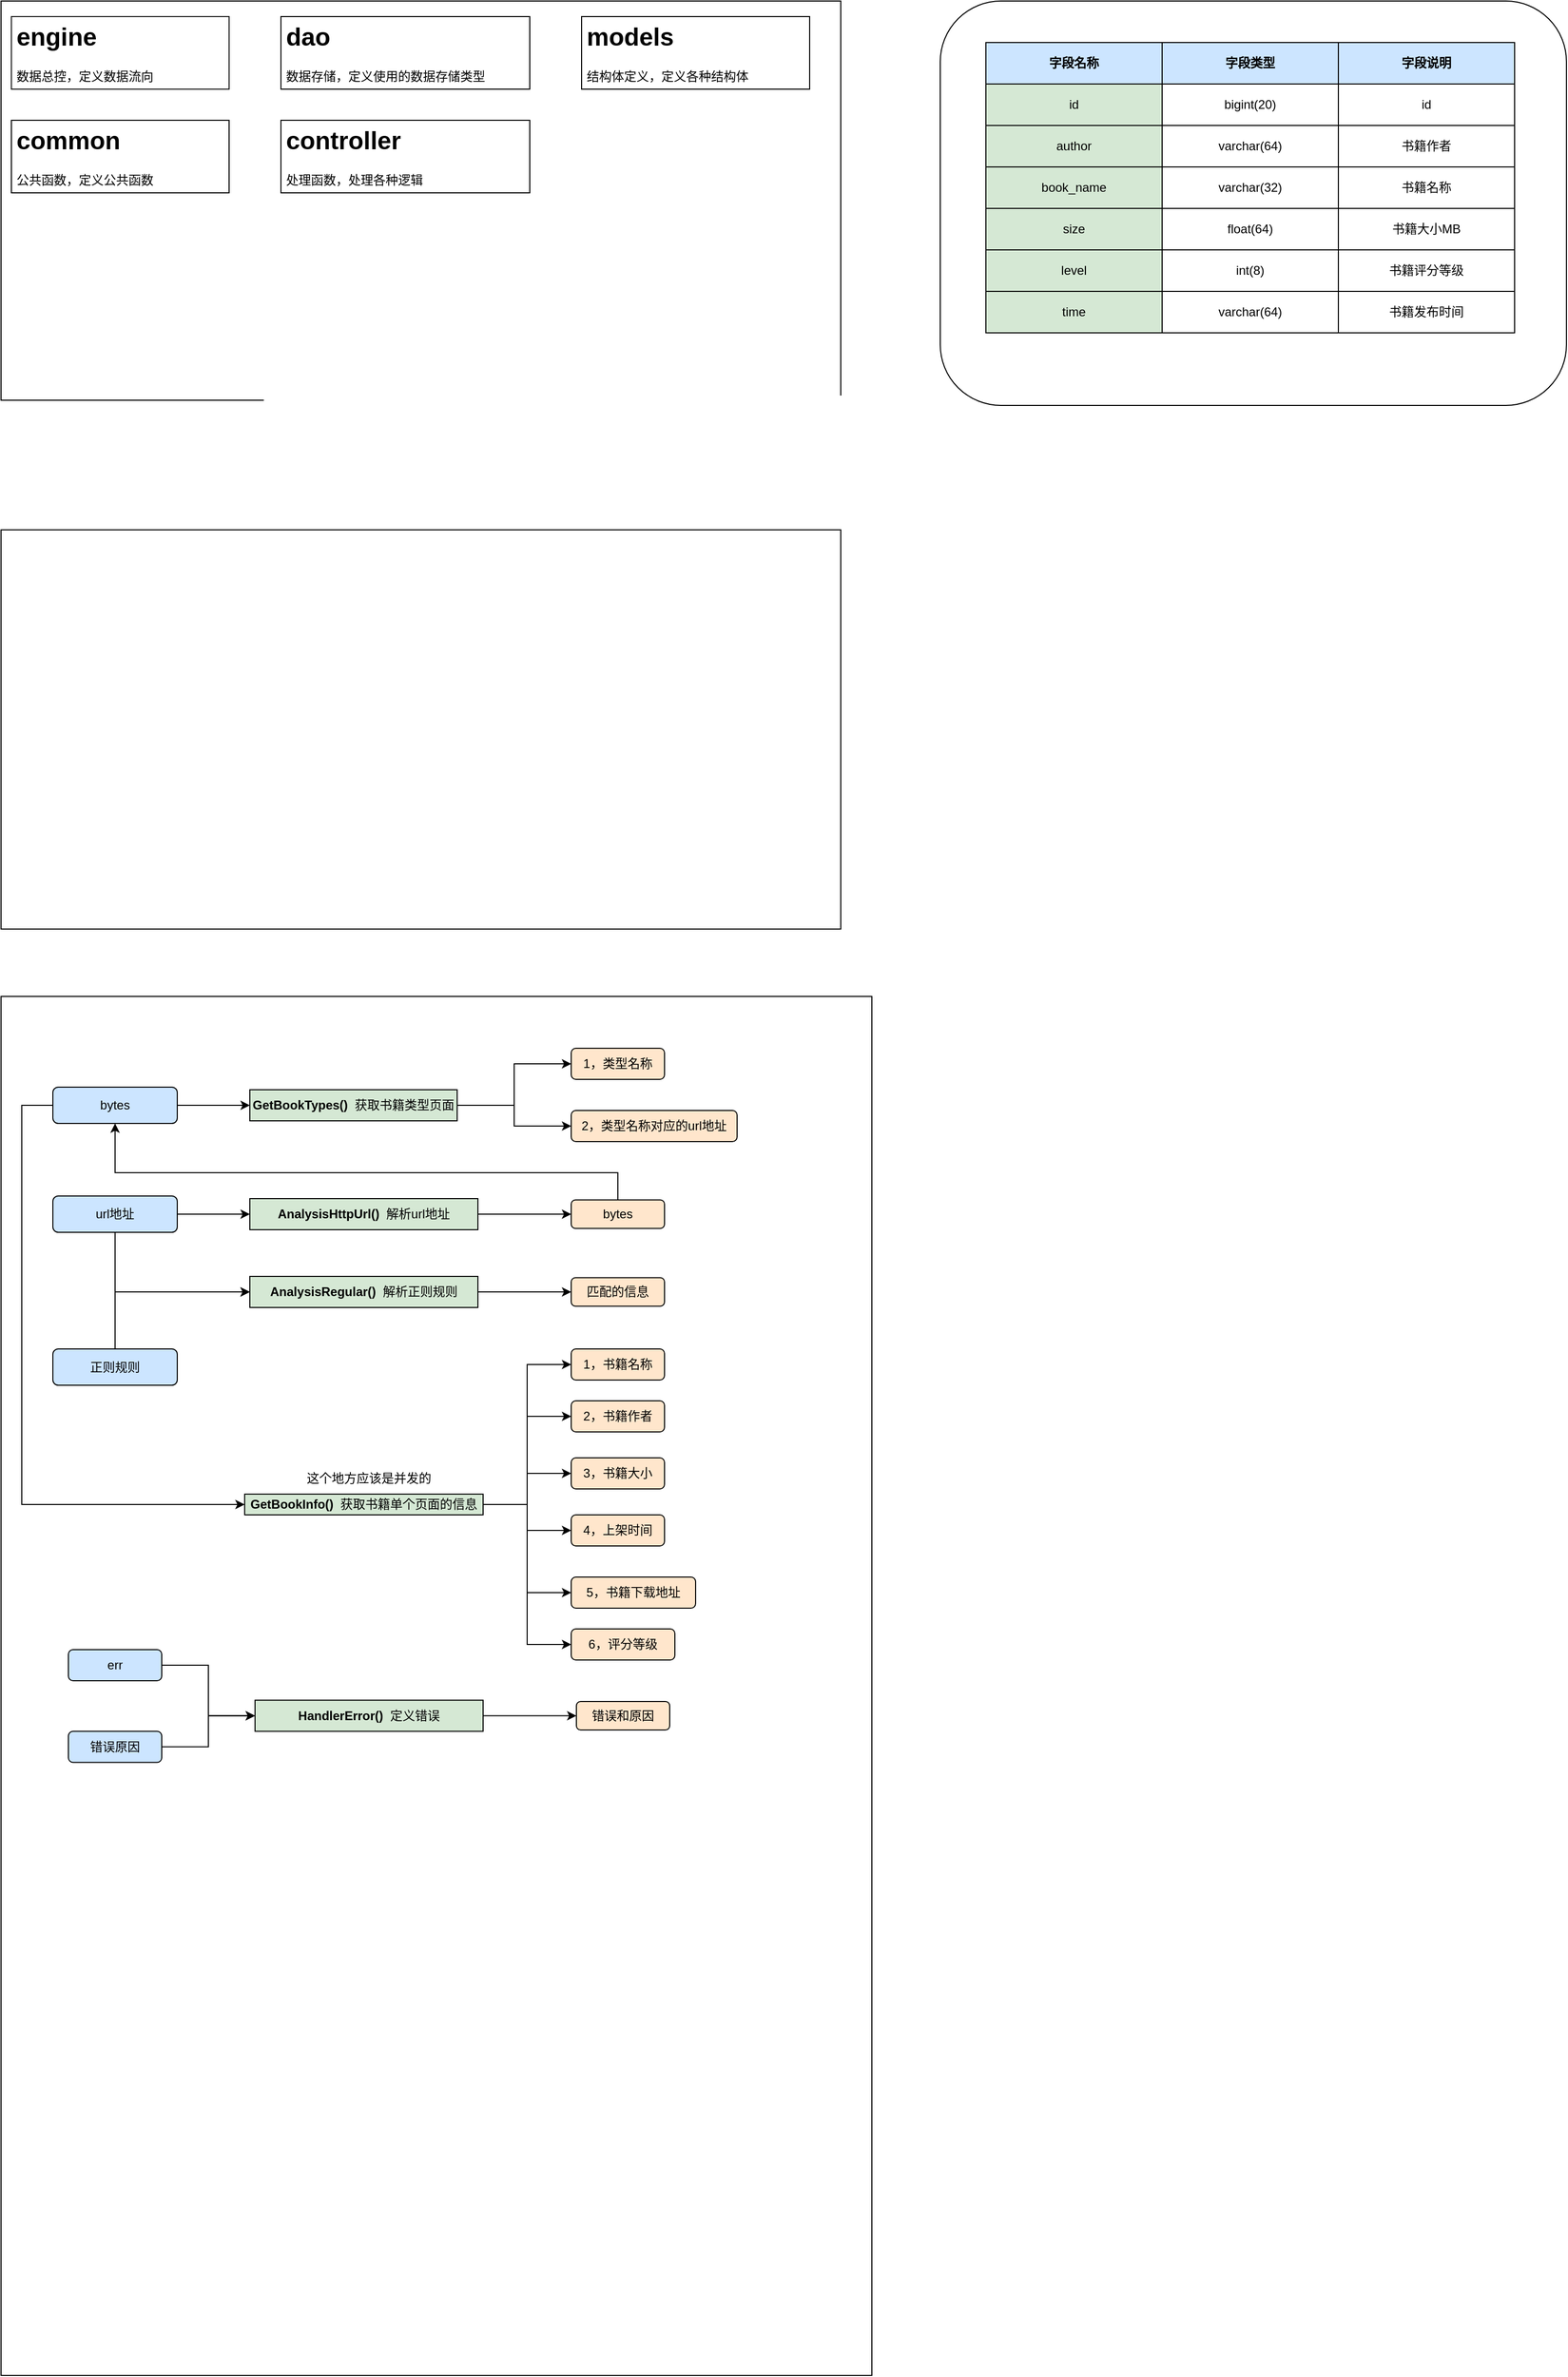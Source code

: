 <mxfile version="14.6.13" type="device"><diagram id="V2dUBSZKE2Y1r34o32jV" name="第 1 页"><mxGraphModel dx="1024" dy="601" grid="1" gridSize="10" guides="1" tooltips="1" connect="1" arrows="1" fold="1" page="1" pageScale="1" pageWidth="827" pageHeight="1169" math="0" shadow="0"><root><mxCell id="0"/><mxCell id="1" parent="0"/><mxCell id="qV-Y_uAW1W1sXcWRbhG0-22" value="" style="rounded=1;whiteSpace=wrap;html=1;" vertex="1" parent="1"><mxGeometry x="946" y="40" width="604" height="390" as="geometry"/></mxCell><mxCell id="0wEjzb8Fyo1nZeKwT0fB-11" value="" style="rounded=0;whiteSpace=wrap;html=1;strokeColor=#000000;fillColor=#FFFFFF;" parent="1" vertex="1"><mxGeometry x="40" y="40" width="810" height="385" as="geometry"/></mxCell><mxCell id="0wEjzb8Fyo1nZeKwT0fB-14" value="" style="rounded=0;whiteSpace=wrap;html=1;strokeColor=#000000;fillColor=#FFFFFF;" parent="1" vertex="1"><mxGeometry x="40" y="550" width="810" height="385" as="geometry"/></mxCell><mxCell id="0wEjzb8Fyo1nZeKwT0fB-20" value="&lt;h1&gt;engine&lt;/h1&gt;数据总控，&lt;span&gt;定义数据流向&lt;/span&gt;" style="text;html=1;strokeColor=#1A1A1A;fillColor=none;spacing=5;spacingTop=-20;whiteSpace=wrap;overflow=hidden;rounded=0;" parent="1" vertex="1"><mxGeometry x="50" y="55" width="210" height="70" as="geometry"/></mxCell><mxCell id="u48bEPl6xreMW0vwq0il-1" value="&lt;h1&gt;dao&lt;/h1&gt;&lt;p&gt;数据存储，定义使用的数据存储类型&lt;/p&gt;" style="text;html=1;strokeColor=#000000;fillColor=none;spacing=5;spacingTop=-20;whiteSpace=wrap;overflow=hidden;rounded=0;" parent="1" vertex="1"><mxGeometry x="310" y="55" width="240" height="70" as="geometry"/></mxCell><mxCell id="u48bEPl6xreMW0vwq0il-2" value="&lt;h1&gt;models&lt;/h1&gt;结构体定义，定义各种结构体" style="text;html=1;strokeColor=#000000;fillColor=none;spacing=5;spacingTop=-20;whiteSpace=wrap;overflow=hidden;rounded=0;" parent="1" vertex="1"><mxGeometry x="600" y="55" width="220" height="70" as="geometry"/></mxCell><mxCell id="u48bEPl6xreMW0vwq0il-3" value="&lt;h1&gt;common&lt;/h1&gt;公共函数，定义公共函数" style="text;html=1;strokeColor=#000000;fillColor=none;spacing=5;spacingTop=-20;whiteSpace=wrap;overflow=hidden;rounded=0;" parent="1" vertex="1"><mxGeometry x="50" y="155" width="210" height="70" as="geometry"/></mxCell><mxCell id="u48bEPl6xreMW0vwq0il-7" value="&lt;h1&gt;controller&lt;/h1&gt;&lt;div&gt;处理函数，处理各种逻辑&lt;/div&gt;" style="text;html=1;strokeColor=#000000;fillColor=none;spacing=5;spacingTop=-20;whiteSpace=wrap;overflow=hidden;rounded=0;" parent="1" vertex="1"><mxGeometry x="310" y="155" width="240" height="70" as="geometry"/></mxCell><mxCell id="u48bEPl6xreMW0vwq0il-15" value="" style="rounded=0;whiteSpace=wrap;html=1;" parent="1" vertex="1"><mxGeometry x="40" y="1000" width="840" height="1330" as="geometry"/></mxCell><mxCell id="u48bEPl6xreMW0vwq0il-17" style="edgeStyle=orthogonalEdgeStyle;rounded=0;orthogonalLoop=1;jettySize=auto;html=1;entryX=0;entryY=0.5;entryDx=0;entryDy=0;" parent="1" source="u48bEPl6xreMW0vwq0il-19" target="u48bEPl6xreMW0vwq0il-21" edge="1"><mxGeometry relative="1" as="geometry"/></mxCell><mxCell id="u48bEPl6xreMW0vwq0il-18" style="edgeStyle=orthogonalEdgeStyle;rounded=0;orthogonalLoop=1;jettySize=auto;html=1;entryX=0;entryY=0.5;entryDx=0;entryDy=0;" parent="1" source="u48bEPl6xreMW0vwq0il-19" target="u48bEPl6xreMW0vwq0il-22" edge="1"><mxGeometry relative="1" as="geometry"/></mxCell><mxCell id="u48bEPl6xreMW0vwq0il-19" value="&lt;b&gt;GetBookTypes()&lt;/b&gt;&amp;nbsp; 获取书籍类型页面" style="rounded=0;whiteSpace=wrap;html=1;strokeColor=#000000;fillColor=#D5E8D4;" parent="1" vertex="1"><mxGeometry x="280" y="1090" width="200" height="30" as="geometry"/></mxCell><mxCell id="u48bEPl6xreMW0vwq0il-21" value="1，类型名称" style="rounded=1;whiteSpace=wrap;html=1;fillColor=#FFE6CC;" parent="1" vertex="1"><mxGeometry x="590" y="1050" width="90" height="30" as="geometry"/></mxCell><mxCell id="u48bEPl6xreMW0vwq0il-22" value="2，类型名称对应的url地址" style="rounded=1;whiteSpace=wrap;html=1;fillColor=#FFE6CC;" parent="1" vertex="1"><mxGeometry x="590" y="1110" width="160" height="30" as="geometry"/></mxCell><mxCell id="u48bEPl6xreMW0vwq0il-23" style="edgeStyle=orthogonalEdgeStyle;rounded=0;orthogonalLoop=1;jettySize=auto;html=1;entryX=0;entryY=0.5;entryDx=0;entryDy=0;" parent="1" source="u48bEPl6xreMW0vwq0il-24" target="u48bEPl6xreMW0vwq0il-19" edge="1"><mxGeometry relative="1" as="geometry"/></mxCell><mxCell id="6pY92H57_Z6xm3LCzAyj-4" style="edgeStyle=orthogonalEdgeStyle;rounded=0;orthogonalLoop=1;jettySize=auto;html=1;entryX=0;entryY=0.5;entryDx=0;entryDy=0;" parent="1" source="u48bEPl6xreMW0vwq0il-24" target="u48bEPl6xreMW0vwq0il-45" edge="1"><mxGeometry relative="1" as="geometry"><Array as="points"><mxPoint x="60" y="1105"/><mxPoint x="60" y="1490"/></Array></mxGeometry></mxCell><mxCell id="u48bEPl6xreMW0vwq0il-24" value="bytes" style="rounded=1;whiteSpace=wrap;html=1;fillColor=#CCE5FF;" parent="1" vertex="1"><mxGeometry x="90" y="1087.5" width="120" height="35" as="geometry"/></mxCell><mxCell id="u48bEPl6xreMW0vwq0il-25" style="edgeStyle=orthogonalEdgeStyle;rounded=0;orthogonalLoop=1;jettySize=auto;html=1;entryX=0;entryY=0.5;entryDx=0;entryDy=0;" parent="1" source="u48bEPl6xreMW0vwq0il-26" target="u48bEPl6xreMW0vwq0il-27" edge="1"><mxGeometry relative="1" as="geometry"/></mxCell><mxCell id="u48bEPl6xreMW0vwq0il-26" value="&lt;b&gt;AnalysisHttpUrl()&lt;/b&gt;&amp;nbsp; 解析url地址" style="rounded=0;whiteSpace=wrap;html=1;strokeColor=#000000;fillColor=#D5E8D4;" parent="1" vertex="1"><mxGeometry x="280" y="1195" width="220" height="30" as="geometry"/></mxCell><mxCell id="u48bEPl6xreMW0vwq0il-37" style="edgeStyle=orthogonalEdgeStyle;rounded=0;orthogonalLoop=1;jettySize=auto;html=1;entryX=0.5;entryY=1;entryDx=0;entryDy=0;" parent="1" source="u48bEPl6xreMW0vwq0il-27" target="u48bEPl6xreMW0vwq0il-24" edge="1"><mxGeometry relative="1" as="geometry"><Array as="points"><mxPoint x="635" y="1170"/><mxPoint x="150" y="1170"/></Array></mxGeometry></mxCell><mxCell id="u48bEPl6xreMW0vwq0il-27" value="bytes" style="rounded=1;whiteSpace=wrap;html=1;fillColor=#FFE6CC;" parent="1" vertex="1"><mxGeometry x="590" y="1196.25" width="90" height="27.5" as="geometry"/></mxCell><mxCell id="u48bEPl6xreMW0vwq0il-28" style="edgeStyle=orthogonalEdgeStyle;rounded=0;orthogonalLoop=1;jettySize=auto;html=1;entryX=0;entryY=0.5;entryDx=0;entryDy=0;" parent="1" source="u48bEPl6xreMW0vwq0il-29" target="u48bEPl6xreMW0vwq0il-26" edge="1"><mxGeometry relative="1" as="geometry"/></mxCell><mxCell id="u48bEPl6xreMW0vwq0il-40" style="edgeStyle=orthogonalEdgeStyle;rounded=0;orthogonalLoop=1;jettySize=auto;html=1;entryX=0;entryY=0.5;entryDx=0;entryDy=0;" parent="1" source="u48bEPl6xreMW0vwq0il-29" target="u48bEPl6xreMW0vwq0il-38" edge="1"><mxGeometry relative="1" as="geometry"><Array as="points"><mxPoint x="150" y="1285"/></Array></mxGeometry></mxCell><mxCell id="u48bEPl6xreMW0vwq0il-29" value="url地址" style="rounded=1;whiteSpace=wrap;html=1;fillColor=#CCE5FF;" parent="1" vertex="1"><mxGeometry x="90" y="1192.5" width="120" height="35" as="geometry"/></mxCell><mxCell id="u48bEPl6xreMW0vwq0il-36" style="edgeStyle=orthogonalEdgeStyle;rounded=0;orthogonalLoop=1;jettySize=auto;html=1;" parent="1" source="u48bEPl6xreMW0vwq0il-30" target="u48bEPl6xreMW0vwq0il-35" edge="1"><mxGeometry relative="1" as="geometry"/></mxCell><mxCell id="u48bEPl6xreMW0vwq0il-30" value="&lt;b&gt;HandlerError()&lt;/b&gt;&amp;nbsp; 定义错误" style="rounded=0;whiteSpace=wrap;html=1;strokeColor=#000000;fillColor=#D5E8D4;" parent="1" vertex="1"><mxGeometry x="285" y="1678.75" width="220" height="30" as="geometry"/></mxCell><mxCell id="u48bEPl6xreMW0vwq0il-33" style="edgeStyle=orthogonalEdgeStyle;rounded=0;orthogonalLoop=1;jettySize=auto;html=1;entryX=0;entryY=0.5;entryDx=0;entryDy=0;" parent="1" source="u48bEPl6xreMW0vwq0il-31" target="u48bEPl6xreMW0vwq0il-30" edge="1"><mxGeometry relative="1" as="geometry"/></mxCell><mxCell id="u48bEPl6xreMW0vwq0il-31" value="err" style="rounded=1;whiteSpace=wrap;html=1;fillColor=#CCE5FF;" parent="1" vertex="1"><mxGeometry x="105" y="1630" width="90" height="30" as="geometry"/></mxCell><mxCell id="u48bEPl6xreMW0vwq0il-34" style="edgeStyle=orthogonalEdgeStyle;rounded=0;orthogonalLoop=1;jettySize=auto;html=1;entryX=0;entryY=0.5;entryDx=0;entryDy=0;" parent="1" source="u48bEPl6xreMW0vwq0il-32" target="u48bEPl6xreMW0vwq0il-30" edge="1"><mxGeometry relative="1" as="geometry"/></mxCell><mxCell id="u48bEPl6xreMW0vwq0il-32" value="错误原因" style="rounded=1;whiteSpace=wrap;html=1;fillColor=#CCE5FF;" parent="1" vertex="1"><mxGeometry x="105" y="1708.75" width="90" height="30" as="geometry"/></mxCell><mxCell id="u48bEPl6xreMW0vwq0il-35" value="错误和原因" style="rounded=1;whiteSpace=wrap;html=1;fillColor=#FFE6CC;" parent="1" vertex="1"><mxGeometry x="595" y="1680" width="90" height="27.5" as="geometry"/></mxCell><mxCell id="u48bEPl6xreMW0vwq0il-44" style="edgeStyle=orthogonalEdgeStyle;rounded=0;orthogonalLoop=1;jettySize=auto;html=1;entryX=0;entryY=0.5;entryDx=0;entryDy=0;" parent="1" source="u48bEPl6xreMW0vwq0il-38" target="u48bEPl6xreMW0vwq0il-43" edge="1"><mxGeometry relative="1" as="geometry"/></mxCell><mxCell id="u48bEPl6xreMW0vwq0il-38" value="&lt;b&gt;AnalysisRegular()&lt;/b&gt;&amp;nbsp; 解析正则规则" style="rounded=0;whiteSpace=wrap;html=1;strokeColor=#000000;fillColor=#D5E8D4;" parent="1" vertex="1"><mxGeometry x="280" y="1270" width="220" height="30" as="geometry"/></mxCell><mxCell id="u48bEPl6xreMW0vwq0il-42" style="edgeStyle=orthogonalEdgeStyle;rounded=0;orthogonalLoop=1;jettySize=auto;html=1;entryX=0;entryY=0.5;entryDx=0;entryDy=0;" parent="1" source="u48bEPl6xreMW0vwq0il-41" target="u48bEPl6xreMW0vwq0il-38" edge="1"><mxGeometry relative="1" as="geometry"><Array as="points"><mxPoint x="150" y="1285"/></Array></mxGeometry></mxCell><mxCell id="u48bEPl6xreMW0vwq0il-41" value="正则规则" style="rounded=1;whiteSpace=wrap;html=1;fillColor=#CCE5FF;" parent="1" vertex="1"><mxGeometry x="90" y="1340" width="120" height="35" as="geometry"/></mxCell><mxCell id="u48bEPl6xreMW0vwq0il-43" value="匹配的信息" style="rounded=1;whiteSpace=wrap;html=1;fillColor=#FFE6CC;" parent="1" vertex="1"><mxGeometry x="590" y="1271.25" width="90" height="27.5" as="geometry"/></mxCell><mxCell id="u48bEPl6xreMW0vwq0il-51" style="edgeStyle=orthogonalEdgeStyle;rounded=0;orthogonalLoop=1;jettySize=auto;html=1;entryX=0;entryY=0.5;entryDx=0;entryDy=0;" parent="1" source="u48bEPl6xreMW0vwq0il-45" target="u48bEPl6xreMW0vwq0il-46" edge="1"><mxGeometry relative="1" as="geometry"/></mxCell><mxCell id="u48bEPl6xreMW0vwq0il-52" style="edgeStyle=orthogonalEdgeStyle;rounded=0;orthogonalLoop=1;jettySize=auto;html=1;entryX=0;entryY=0.5;entryDx=0;entryDy=0;" parent="1" source="u48bEPl6xreMW0vwq0il-45" target="u48bEPl6xreMW0vwq0il-47" edge="1"><mxGeometry relative="1" as="geometry"/></mxCell><mxCell id="u48bEPl6xreMW0vwq0il-53" style="edgeStyle=orthogonalEdgeStyle;rounded=0;orthogonalLoop=1;jettySize=auto;html=1;entryX=0;entryY=0.5;entryDx=0;entryDy=0;" parent="1" source="u48bEPl6xreMW0vwq0il-45" target="u48bEPl6xreMW0vwq0il-48" edge="1"><mxGeometry relative="1" as="geometry"/></mxCell><mxCell id="u48bEPl6xreMW0vwq0il-54" style="edgeStyle=orthogonalEdgeStyle;rounded=0;orthogonalLoop=1;jettySize=auto;html=1;entryX=0;entryY=0.5;entryDx=0;entryDy=0;" parent="1" source="u48bEPl6xreMW0vwq0il-45" target="u48bEPl6xreMW0vwq0il-49" edge="1"><mxGeometry relative="1" as="geometry"/></mxCell><mxCell id="u48bEPl6xreMW0vwq0il-55" style="edgeStyle=orthogonalEdgeStyle;rounded=0;orthogonalLoop=1;jettySize=auto;html=1;entryX=0;entryY=0.5;entryDx=0;entryDy=0;" parent="1" source="u48bEPl6xreMW0vwq0il-45" target="u48bEPl6xreMW0vwq0il-50" edge="1"><mxGeometry relative="1" as="geometry"/></mxCell><mxCell id="6pY92H57_Z6xm3LCzAyj-2" style="edgeStyle=orthogonalEdgeStyle;rounded=0;orthogonalLoop=1;jettySize=auto;html=1;entryX=0;entryY=0.5;entryDx=0;entryDy=0;" parent="1" source="u48bEPl6xreMW0vwq0il-45" target="6pY92H57_Z6xm3LCzAyj-1" edge="1"><mxGeometry relative="1" as="geometry"/></mxCell><mxCell id="u48bEPl6xreMW0vwq0il-45" value="&lt;b&gt;GetBookInfo()&lt;/b&gt;&amp;nbsp; 获取书籍单个页面的信息" style="rounded=0;whiteSpace=wrap;html=1;strokeColor=#000000;fillColor=#D5E8D4;" parent="1" vertex="1"><mxGeometry x="275" y="1480" width="230" height="20" as="geometry"/></mxCell><mxCell id="u48bEPl6xreMW0vwq0il-46" value="1，书籍名称" style="rounded=1;whiteSpace=wrap;html=1;fillColor=#FFE6CC;" parent="1" vertex="1"><mxGeometry x="590" y="1340" width="90" height="30" as="geometry"/></mxCell><mxCell id="u48bEPl6xreMW0vwq0il-47" value="2，书籍作者" style="rounded=1;whiteSpace=wrap;html=1;fillColor=#FFE6CC;" parent="1" vertex="1"><mxGeometry x="590" y="1390" width="90" height="30" as="geometry"/></mxCell><mxCell id="u48bEPl6xreMW0vwq0il-48" value="3，书籍大小" style="rounded=1;whiteSpace=wrap;html=1;fillColor=#FFE6CC;" parent="1" vertex="1"><mxGeometry x="590" y="1445" width="90" height="30" as="geometry"/></mxCell><mxCell id="u48bEPl6xreMW0vwq0il-49" value="4，上架时间" style="rounded=1;whiteSpace=wrap;html=1;fillColor=#FFE6CC;" parent="1" vertex="1"><mxGeometry x="590" y="1500" width="90" height="30" as="geometry"/></mxCell><mxCell id="u48bEPl6xreMW0vwq0il-50" value="5，书籍下载地址" style="rounded=1;whiteSpace=wrap;html=1;fillColor=#FFE6CC;" parent="1" vertex="1"><mxGeometry x="590" y="1560" width="120" height="30" as="geometry"/></mxCell><mxCell id="6pY92H57_Z6xm3LCzAyj-1" value="6，评分等级" style="rounded=1;whiteSpace=wrap;html=1;fillColor=#FFE6CC;" parent="1" vertex="1"><mxGeometry x="590" y="1610" width="100" height="30" as="geometry"/></mxCell><mxCell id="6pY92H57_Z6xm3LCzAyj-5" value="这个地方应该是并发的" style="text;html=1;strokeColor=none;fillColor=none;align=center;verticalAlign=middle;whiteSpace=wrap;rounded=0;" parent="1" vertex="1"><mxGeometry x="325" y="1450" width="140" height="30" as="geometry"/></mxCell><mxCell id="qV-Y_uAW1W1sXcWRbhG0-19" value="&lt;b&gt;字段名称&lt;/b&gt;" style="rounded=0;whiteSpace=wrap;html=1;fillColor=#CCE5FF;" vertex="1" parent="1"><mxGeometry x="990" y="80" width="170" height="40" as="geometry"/></mxCell><mxCell id="qV-Y_uAW1W1sXcWRbhG0-20" value="&lt;b&gt;字段类型&lt;/b&gt;" style="rounded=0;whiteSpace=wrap;html=1;fillColor=#CCE5FF;" vertex="1" parent="1"><mxGeometry x="1160" y="80" width="170" height="40" as="geometry"/></mxCell><mxCell id="qV-Y_uAW1W1sXcWRbhG0-21" value="&lt;b&gt;字段说明&lt;/b&gt;" style="rounded=0;whiteSpace=wrap;html=1;fillColor=#CCE5FF;" vertex="1" parent="1"><mxGeometry x="1330" y="80" width="170" height="40" as="geometry"/></mxCell><mxCell id="qV-Y_uAW1W1sXcWRbhG0-23" value="id" style="rounded=0;whiteSpace=wrap;html=1;fillColor=#D5E8D4;" vertex="1" parent="1"><mxGeometry x="990" y="120" width="170" height="40" as="geometry"/></mxCell><mxCell id="qV-Y_uAW1W1sXcWRbhG0-24" value="bigint(20)" style="rounded=0;whiteSpace=wrap;html=1;" vertex="1" parent="1"><mxGeometry x="1160" y="120" width="170" height="40" as="geometry"/></mxCell><mxCell id="qV-Y_uAW1W1sXcWRbhG0-25" value="id" style="rounded=0;whiteSpace=wrap;html=1;" vertex="1" parent="1"><mxGeometry x="1330" y="120" width="170" height="40" as="geometry"/></mxCell><mxCell id="qV-Y_uAW1W1sXcWRbhG0-26" value="author" style="rounded=0;whiteSpace=wrap;html=1;fillColor=#D5E8D4;" vertex="1" parent="1"><mxGeometry x="990" y="160" width="170" height="40" as="geometry"/></mxCell><mxCell id="qV-Y_uAW1W1sXcWRbhG0-27" value="varchar(64)" style="rounded=0;whiteSpace=wrap;html=1;" vertex="1" parent="1"><mxGeometry x="1160" y="160" width="170" height="40" as="geometry"/></mxCell><mxCell id="qV-Y_uAW1W1sXcWRbhG0-28" value="书籍作者" style="rounded=0;whiteSpace=wrap;html=1;" vertex="1" parent="1"><mxGeometry x="1330" y="160" width="170" height="40" as="geometry"/></mxCell><mxCell id="qV-Y_uAW1W1sXcWRbhG0-29" value="book_name" style="rounded=0;whiteSpace=wrap;html=1;fillColor=#D5E8D4;" vertex="1" parent="1"><mxGeometry x="990" y="200" width="170" height="40" as="geometry"/></mxCell><mxCell id="qV-Y_uAW1W1sXcWRbhG0-30" value="varchar(32)" style="rounded=0;whiteSpace=wrap;html=1;" vertex="1" parent="1"><mxGeometry x="1160" y="200" width="170" height="40" as="geometry"/></mxCell><mxCell id="qV-Y_uAW1W1sXcWRbhG0-31" value="书籍名称" style="rounded=0;whiteSpace=wrap;html=1;" vertex="1" parent="1"><mxGeometry x="1330" y="200" width="170" height="40" as="geometry"/></mxCell><mxCell id="qV-Y_uAW1W1sXcWRbhG0-32" value="size" style="rounded=0;whiteSpace=wrap;html=1;fillColor=#D5E8D4;" vertex="1" parent="1"><mxGeometry x="990" y="240" width="170" height="40" as="geometry"/></mxCell><mxCell id="qV-Y_uAW1W1sXcWRbhG0-33" value="level" style="rounded=0;whiteSpace=wrap;html=1;fillColor=#D5E8D4;" vertex="1" parent="1"><mxGeometry x="990" y="280" width="170" height="40" as="geometry"/></mxCell><mxCell id="qV-Y_uAW1W1sXcWRbhG0-34" value="time" style="rounded=0;whiteSpace=wrap;html=1;fillColor=#D5E8D4;" vertex="1" parent="1"><mxGeometry x="990" y="320" width="170" height="40" as="geometry"/></mxCell><mxCell id="qV-Y_uAW1W1sXcWRbhG0-35" value="float(64)" style="rounded=0;whiteSpace=wrap;html=1;" vertex="1" parent="1"><mxGeometry x="1160" y="240" width="170" height="40" as="geometry"/></mxCell><mxCell id="qV-Y_uAW1W1sXcWRbhG0-36" value="int(8)" style="rounded=0;whiteSpace=wrap;html=1;" vertex="1" parent="1"><mxGeometry x="1160" y="280" width="170" height="40" as="geometry"/></mxCell><mxCell id="qV-Y_uAW1W1sXcWRbhG0-37" value="varchar(64)" style="rounded=0;whiteSpace=wrap;html=1;" vertex="1" parent="1"><mxGeometry x="1160" y="320" width="170" height="40" as="geometry"/></mxCell><mxCell id="qV-Y_uAW1W1sXcWRbhG0-38" value="书籍大小MB" style="rounded=0;whiteSpace=wrap;html=1;" vertex="1" parent="1"><mxGeometry x="1330" y="240" width="170" height="40" as="geometry"/></mxCell><mxCell id="qV-Y_uAW1W1sXcWRbhG0-39" value="书籍评分等级" style="rounded=0;whiteSpace=wrap;html=1;" vertex="1" parent="1"><mxGeometry x="1330" y="280" width="170" height="40" as="geometry"/></mxCell><mxCell id="qV-Y_uAW1W1sXcWRbhG0-40" value="书籍发布时间" style="rounded=0;whiteSpace=wrap;html=1;" vertex="1" parent="1"><mxGeometry x="1330" y="320" width="170" height="40" as="geometry"/></mxCell></root></mxGraphModel></diagram></mxfile>